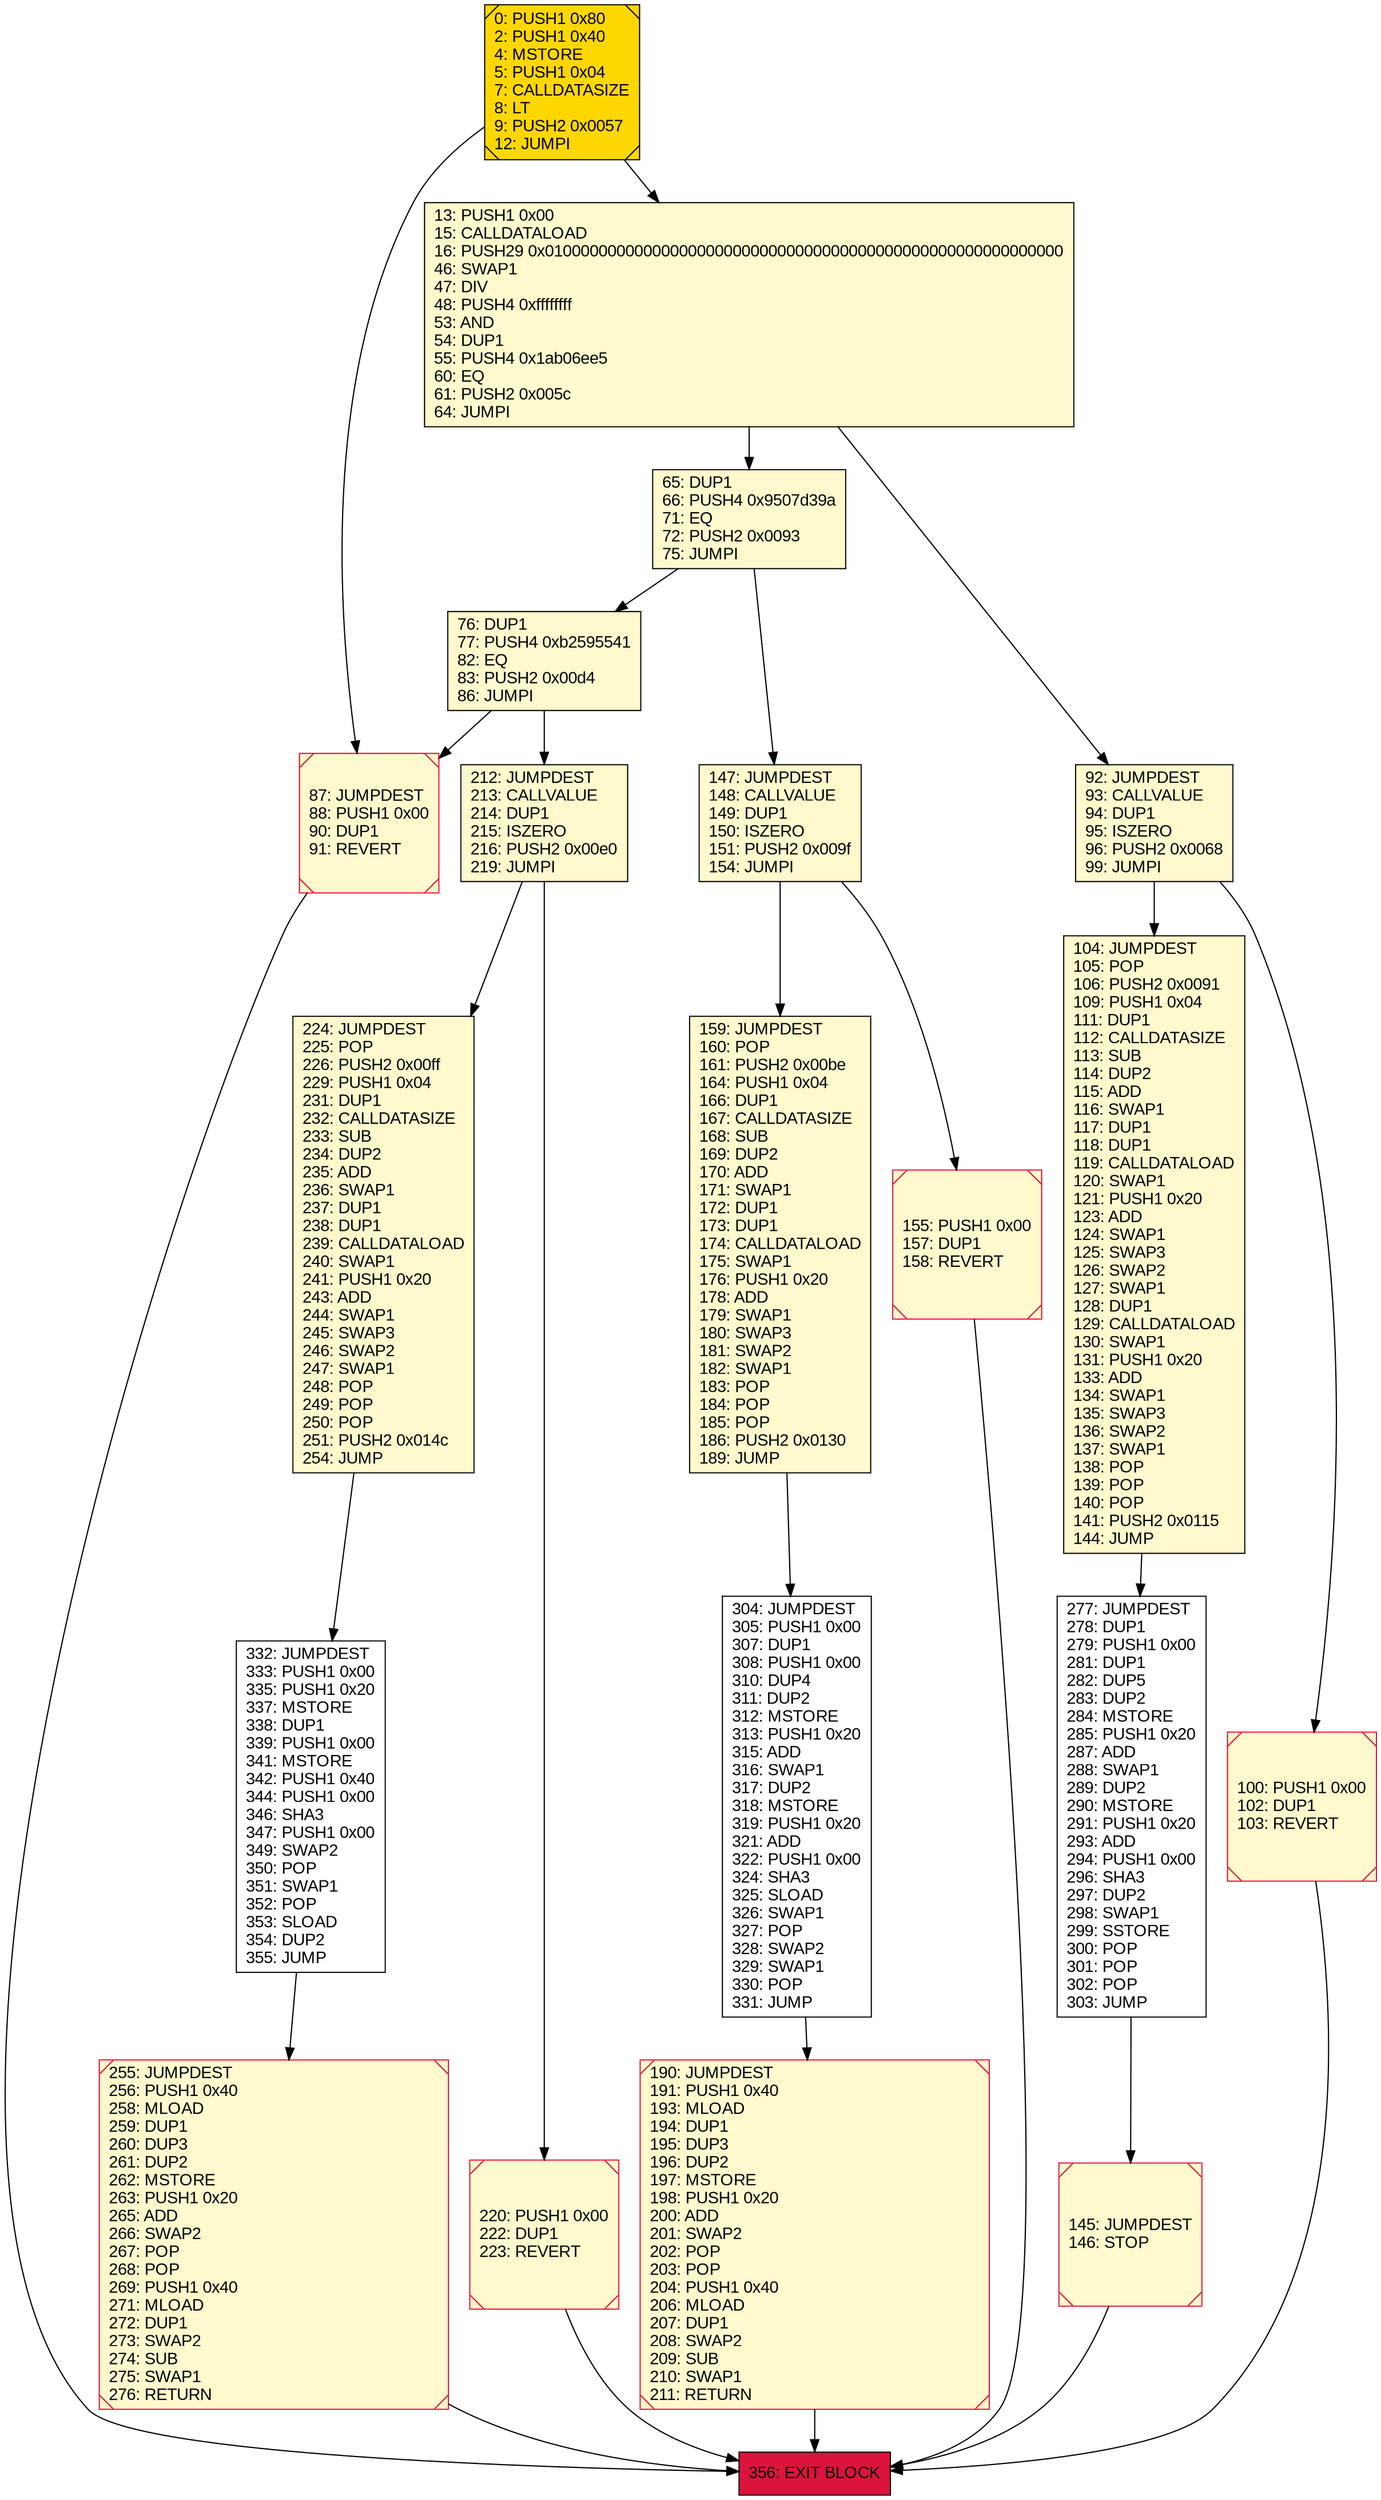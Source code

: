 digraph G {
bgcolor=transparent rankdir=UD;
node [shape=box style=filled color=black fillcolor=white fontname=arial fontcolor=black];
104 [label="104: JUMPDEST\l105: POP\l106: PUSH2 0x0091\l109: PUSH1 0x04\l111: DUP1\l112: CALLDATASIZE\l113: SUB\l114: DUP2\l115: ADD\l116: SWAP1\l117: DUP1\l118: DUP1\l119: CALLDATALOAD\l120: SWAP1\l121: PUSH1 0x20\l123: ADD\l124: SWAP1\l125: SWAP3\l126: SWAP2\l127: SWAP1\l128: DUP1\l129: CALLDATALOAD\l130: SWAP1\l131: PUSH1 0x20\l133: ADD\l134: SWAP1\l135: SWAP3\l136: SWAP2\l137: SWAP1\l138: POP\l139: POP\l140: POP\l141: PUSH2 0x0115\l144: JUMP\l" fillcolor=lemonchiffon ];
356 [label="356: EXIT BLOCK\l" fillcolor=crimson ];
76 [label="76: DUP1\l77: PUSH4 0xb2595541\l82: EQ\l83: PUSH2 0x00d4\l86: JUMPI\l" fillcolor=lemonchiffon ];
100 [label="100: PUSH1 0x00\l102: DUP1\l103: REVERT\l" fillcolor=lemonchiffon shape=Msquare color=crimson ];
145 [label="145: JUMPDEST\l146: STOP\l" fillcolor=lemonchiffon shape=Msquare color=crimson ];
212 [label="212: JUMPDEST\l213: CALLVALUE\l214: DUP1\l215: ISZERO\l216: PUSH2 0x00e0\l219: JUMPI\l" fillcolor=lemonchiffon ];
147 [label="147: JUMPDEST\l148: CALLVALUE\l149: DUP1\l150: ISZERO\l151: PUSH2 0x009f\l154: JUMPI\l" fillcolor=lemonchiffon ];
159 [label="159: JUMPDEST\l160: POP\l161: PUSH2 0x00be\l164: PUSH1 0x04\l166: DUP1\l167: CALLDATASIZE\l168: SUB\l169: DUP2\l170: ADD\l171: SWAP1\l172: DUP1\l173: DUP1\l174: CALLDATALOAD\l175: SWAP1\l176: PUSH1 0x20\l178: ADD\l179: SWAP1\l180: SWAP3\l181: SWAP2\l182: SWAP1\l183: POP\l184: POP\l185: POP\l186: PUSH2 0x0130\l189: JUMP\l" fillcolor=lemonchiffon ];
255 [label="255: JUMPDEST\l256: PUSH1 0x40\l258: MLOAD\l259: DUP1\l260: DUP3\l261: DUP2\l262: MSTORE\l263: PUSH1 0x20\l265: ADD\l266: SWAP2\l267: POP\l268: POP\l269: PUSH1 0x40\l271: MLOAD\l272: DUP1\l273: SWAP2\l274: SUB\l275: SWAP1\l276: RETURN\l" fillcolor=lemonchiffon shape=Msquare color=crimson ];
190 [label="190: JUMPDEST\l191: PUSH1 0x40\l193: MLOAD\l194: DUP1\l195: DUP3\l196: DUP2\l197: MSTORE\l198: PUSH1 0x20\l200: ADD\l201: SWAP2\l202: POP\l203: POP\l204: PUSH1 0x40\l206: MLOAD\l207: DUP1\l208: SWAP2\l209: SUB\l210: SWAP1\l211: RETURN\l" fillcolor=lemonchiffon shape=Msquare color=crimson ];
65 [label="65: DUP1\l66: PUSH4 0x9507d39a\l71: EQ\l72: PUSH2 0x0093\l75: JUMPI\l" fillcolor=lemonchiffon ];
304 [label="304: JUMPDEST\l305: PUSH1 0x00\l307: DUP1\l308: PUSH1 0x00\l310: DUP4\l311: DUP2\l312: MSTORE\l313: PUSH1 0x20\l315: ADD\l316: SWAP1\l317: DUP2\l318: MSTORE\l319: PUSH1 0x20\l321: ADD\l322: PUSH1 0x00\l324: SHA3\l325: SLOAD\l326: SWAP1\l327: POP\l328: SWAP2\l329: SWAP1\l330: POP\l331: JUMP\l" ];
87 [label="87: JUMPDEST\l88: PUSH1 0x00\l90: DUP1\l91: REVERT\l" fillcolor=lemonchiffon shape=Msquare color=crimson ];
13 [label="13: PUSH1 0x00\l15: CALLDATALOAD\l16: PUSH29 0x0100000000000000000000000000000000000000000000000000000000\l46: SWAP1\l47: DIV\l48: PUSH4 0xffffffff\l53: AND\l54: DUP1\l55: PUSH4 0x1ab06ee5\l60: EQ\l61: PUSH2 0x005c\l64: JUMPI\l" fillcolor=lemonchiffon ];
332 [label="332: JUMPDEST\l333: PUSH1 0x00\l335: PUSH1 0x20\l337: MSTORE\l338: DUP1\l339: PUSH1 0x00\l341: MSTORE\l342: PUSH1 0x40\l344: PUSH1 0x00\l346: SHA3\l347: PUSH1 0x00\l349: SWAP2\l350: POP\l351: SWAP1\l352: POP\l353: SLOAD\l354: DUP2\l355: JUMP\l" ];
92 [label="92: JUMPDEST\l93: CALLVALUE\l94: DUP1\l95: ISZERO\l96: PUSH2 0x0068\l99: JUMPI\l" fillcolor=lemonchiffon ];
277 [label="277: JUMPDEST\l278: DUP1\l279: PUSH1 0x00\l281: DUP1\l282: DUP5\l283: DUP2\l284: MSTORE\l285: PUSH1 0x20\l287: ADD\l288: SWAP1\l289: DUP2\l290: MSTORE\l291: PUSH1 0x20\l293: ADD\l294: PUSH1 0x00\l296: SHA3\l297: DUP2\l298: SWAP1\l299: SSTORE\l300: POP\l301: POP\l302: POP\l303: JUMP\l" ];
155 [label="155: PUSH1 0x00\l157: DUP1\l158: REVERT\l" fillcolor=lemonchiffon shape=Msquare color=crimson ];
224 [label="224: JUMPDEST\l225: POP\l226: PUSH2 0x00ff\l229: PUSH1 0x04\l231: DUP1\l232: CALLDATASIZE\l233: SUB\l234: DUP2\l235: ADD\l236: SWAP1\l237: DUP1\l238: DUP1\l239: CALLDATALOAD\l240: SWAP1\l241: PUSH1 0x20\l243: ADD\l244: SWAP1\l245: SWAP3\l246: SWAP2\l247: SWAP1\l248: POP\l249: POP\l250: POP\l251: PUSH2 0x014c\l254: JUMP\l" fillcolor=lemonchiffon ];
0 [label="0: PUSH1 0x80\l2: PUSH1 0x40\l4: MSTORE\l5: PUSH1 0x04\l7: CALLDATASIZE\l8: LT\l9: PUSH2 0x0057\l12: JUMPI\l" fillcolor=lemonchiffon shape=Msquare fillcolor=gold ];
220 [label="220: PUSH1 0x00\l222: DUP1\l223: REVERT\l" fillcolor=lemonchiffon shape=Msquare color=crimson ];
159 -> 304;
65 -> 147;
224 -> 332;
13 -> 92;
13 -> 65;
220 -> 356;
92 -> 104;
332 -> 255;
92 -> 100;
212 -> 224;
155 -> 356;
100 -> 356;
145 -> 356;
76 -> 212;
147 -> 159;
304 -> 190;
255 -> 356;
190 -> 356;
0 -> 13;
65 -> 76;
0 -> 87;
147 -> 155;
87 -> 356;
76 -> 87;
104 -> 277;
212 -> 220;
277 -> 145;
}